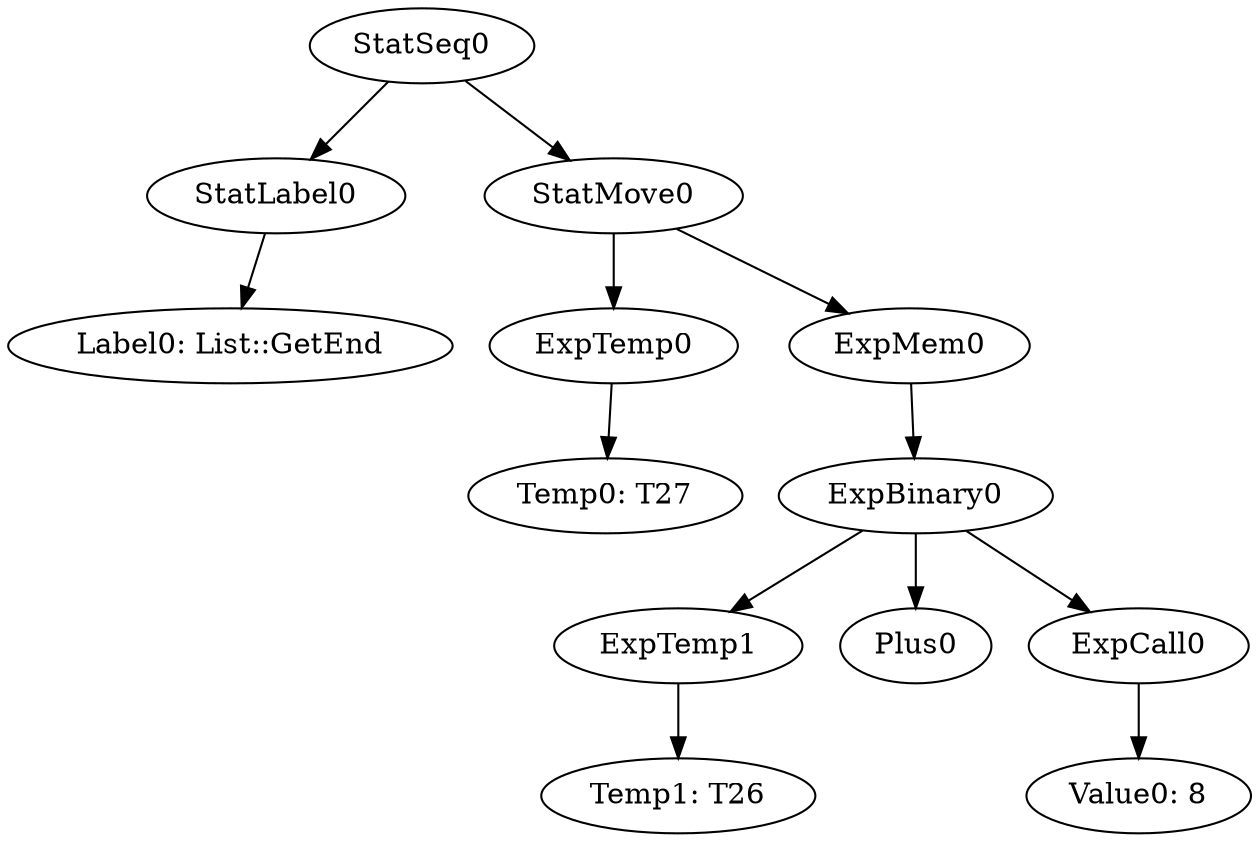 digraph {
	ordering = out;
	ExpMem0 -> ExpBinary0;
	ExpCall0 -> "Value0: 8";
	ExpTemp1 -> "Temp1: T26";
	StatLabel0 -> "Label0: List::GetEnd";
	StatSeq0 -> StatLabel0;
	StatSeq0 -> StatMove0;
	ExpTemp0 -> "Temp0: T27";
	ExpBinary0 -> ExpTemp1;
	ExpBinary0 -> Plus0;
	ExpBinary0 -> ExpCall0;
	StatMove0 -> ExpTemp0;
	StatMove0 -> ExpMem0;
}

